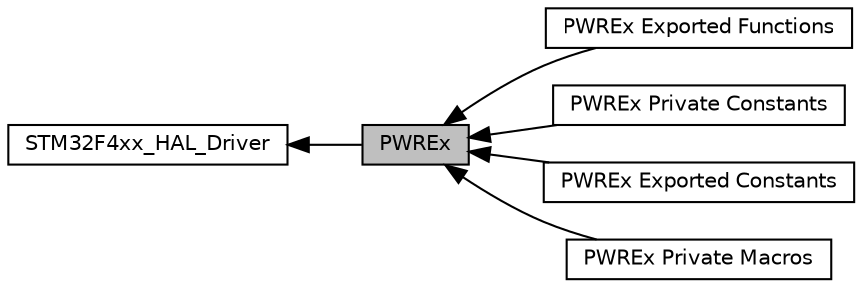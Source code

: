 digraph "PWREx"
{
  edge [fontname="Helvetica",fontsize="10",labelfontname="Helvetica",labelfontsize="10"];
  node [fontname="Helvetica",fontsize="10",shape=box];
  rankdir=LR;
  Node6 [label="PWREx Exported Functions",height=0.2,width=0.4,color="black", fillcolor="white", style="filled",URL="$group___p_w_r_ex___exported___functions.html",tooltip=" "];
  Node1 [label="PWREx",height=0.2,width=0.4,color="black", fillcolor="grey75", style="filled", fontcolor="black",tooltip="PWR HAL module driver."];
  Node4 [label="PWREx Private Constants",height=0.2,width=0.4,color="black", fillcolor="white", style="filled",URL="$group___p_w_r_ex___private___constants.html",tooltip=" "];
  Node3 [label="PWREx Exported Constants",height=0.2,width=0.4,color="black", fillcolor="white", style="filled",URL="$group___p_w_r_ex___exported___constants.html",tooltip=" "];
  Node2 [label="STM32F4xx_HAL_Driver",height=0.2,width=0.4,color="black", fillcolor="white", style="filled",URL="$group___s_t_m32_f4xx___h_a_l___driver.html",tooltip=" "];
  Node5 [label="PWREx Private Macros",height=0.2,width=0.4,color="black", fillcolor="white", style="filled",URL="$group___p_w_r_ex___private___macros.html",tooltip=" "];
  Node2->Node1 [shape=plaintext, dir="back", style="solid"];
  Node1->Node3 [shape=plaintext, dir="back", style="solid"];
  Node1->Node4 [shape=plaintext, dir="back", style="solid"];
  Node1->Node5 [shape=plaintext, dir="back", style="solid"];
  Node1->Node6 [shape=plaintext, dir="back", style="solid"];
}
